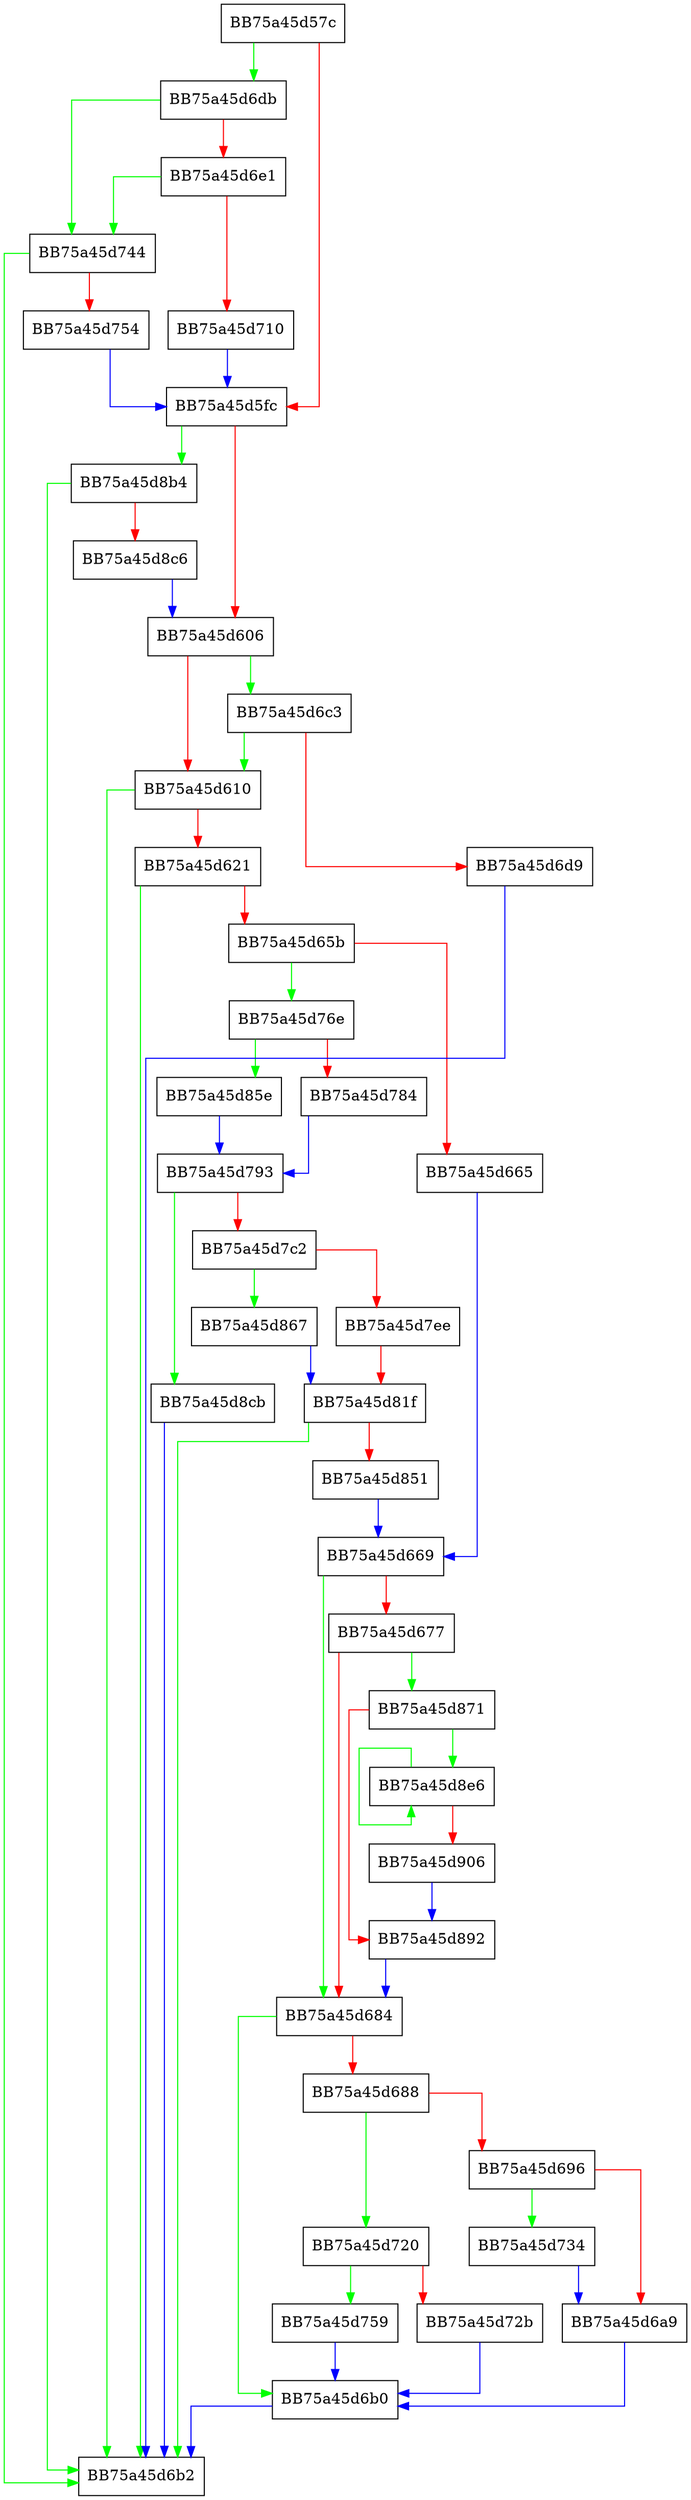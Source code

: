 digraph sqlite3BtreeDelete {
  node [shape="box"];
  graph [splines=ortho];
  BB75a45d57c -> BB75a45d6db [color="green"];
  BB75a45d57c -> BB75a45d5fc [color="red"];
  BB75a45d5fc -> BB75a45d8b4 [color="green"];
  BB75a45d5fc -> BB75a45d606 [color="red"];
  BB75a45d606 -> BB75a45d6c3 [color="green"];
  BB75a45d606 -> BB75a45d610 [color="red"];
  BB75a45d610 -> BB75a45d6b2 [color="green"];
  BB75a45d610 -> BB75a45d621 [color="red"];
  BB75a45d621 -> BB75a45d6b2 [color="green"];
  BB75a45d621 -> BB75a45d65b [color="red"];
  BB75a45d65b -> BB75a45d76e [color="green"];
  BB75a45d65b -> BB75a45d665 [color="red"];
  BB75a45d665 -> BB75a45d669 [color="blue"];
  BB75a45d669 -> BB75a45d684 [color="green"];
  BB75a45d669 -> BB75a45d677 [color="red"];
  BB75a45d677 -> BB75a45d871 [color="green"];
  BB75a45d677 -> BB75a45d684 [color="red"];
  BB75a45d684 -> BB75a45d6b0 [color="green"];
  BB75a45d684 -> BB75a45d688 [color="red"];
  BB75a45d688 -> BB75a45d720 [color="green"];
  BB75a45d688 -> BB75a45d696 [color="red"];
  BB75a45d696 -> BB75a45d734 [color="green"];
  BB75a45d696 -> BB75a45d6a9 [color="red"];
  BB75a45d6a9 -> BB75a45d6b0 [color="blue"];
  BB75a45d6b0 -> BB75a45d6b2 [color="blue"];
  BB75a45d6c3 -> BB75a45d610 [color="green"];
  BB75a45d6c3 -> BB75a45d6d9 [color="red"];
  BB75a45d6d9 -> BB75a45d6b2 [color="blue"];
  BB75a45d6db -> BB75a45d744 [color="green"];
  BB75a45d6db -> BB75a45d6e1 [color="red"];
  BB75a45d6e1 -> BB75a45d744 [color="green"];
  BB75a45d6e1 -> BB75a45d710 [color="red"];
  BB75a45d710 -> BB75a45d5fc [color="blue"];
  BB75a45d720 -> BB75a45d759 [color="green"];
  BB75a45d720 -> BB75a45d72b [color="red"];
  BB75a45d72b -> BB75a45d6b0 [color="blue"];
  BB75a45d734 -> BB75a45d6a9 [color="blue"];
  BB75a45d744 -> BB75a45d6b2 [color="green"];
  BB75a45d744 -> BB75a45d754 [color="red"];
  BB75a45d754 -> BB75a45d5fc [color="blue"];
  BB75a45d759 -> BB75a45d6b0 [color="blue"];
  BB75a45d76e -> BB75a45d85e [color="green"];
  BB75a45d76e -> BB75a45d784 [color="red"];
  BB75a45d784 -> BB75a45d793 [color="blue"];
  BB75a45d793 -> BB75a45d8cb [color="green"];
  BB75a45d793 -> BB75a45d7c2 [color="red"];
  BB75a45d7c2 -> BB75a45d867 [color="green"];
  BB75a45d7c2 -> BB75a45d7ee [color="red"];
  BB75a45d7ee -> BB75a45d81f [color="red"];
  BB75a45d81f -> BB75a45d6b2 [color="green"];
  BB75a45d81f -> BB75a45d851 [color="red"];
  BB75a45d851 -> BB75a45d669 [color="blue"];
  BB75a45d85e -> BB75a45d793 [color="blue"];
  BB75a45d867 -> BB75a45d81f [color="blue"];
  BB75a45d871 -> BB75a45d8e6 [color="green"];
  BB75a45d871 -> BB75a45d892 [color="red"];
  BB75a45d892 -> BB75a45d684 [color="blue"];
  BB75a45d8b4 -> BB75a45d6b2 [color="green"];
  BB75a45d8b4 -> BB75a45d8c6 [color="red"];
  BB75a45d8c6 -> BB75a45d606 [color="blue"];
  BB75a45d8cb -> BB75a45d6b2 [color="blue"];
  BB75a45d8e6 -> BB75a45d8e6 [color="green"];
  BB75a45d8e6 -> BB75a45d906 [color="red"];
  BB75a45d906 -> BB75a45d892 [color="blue"];
}